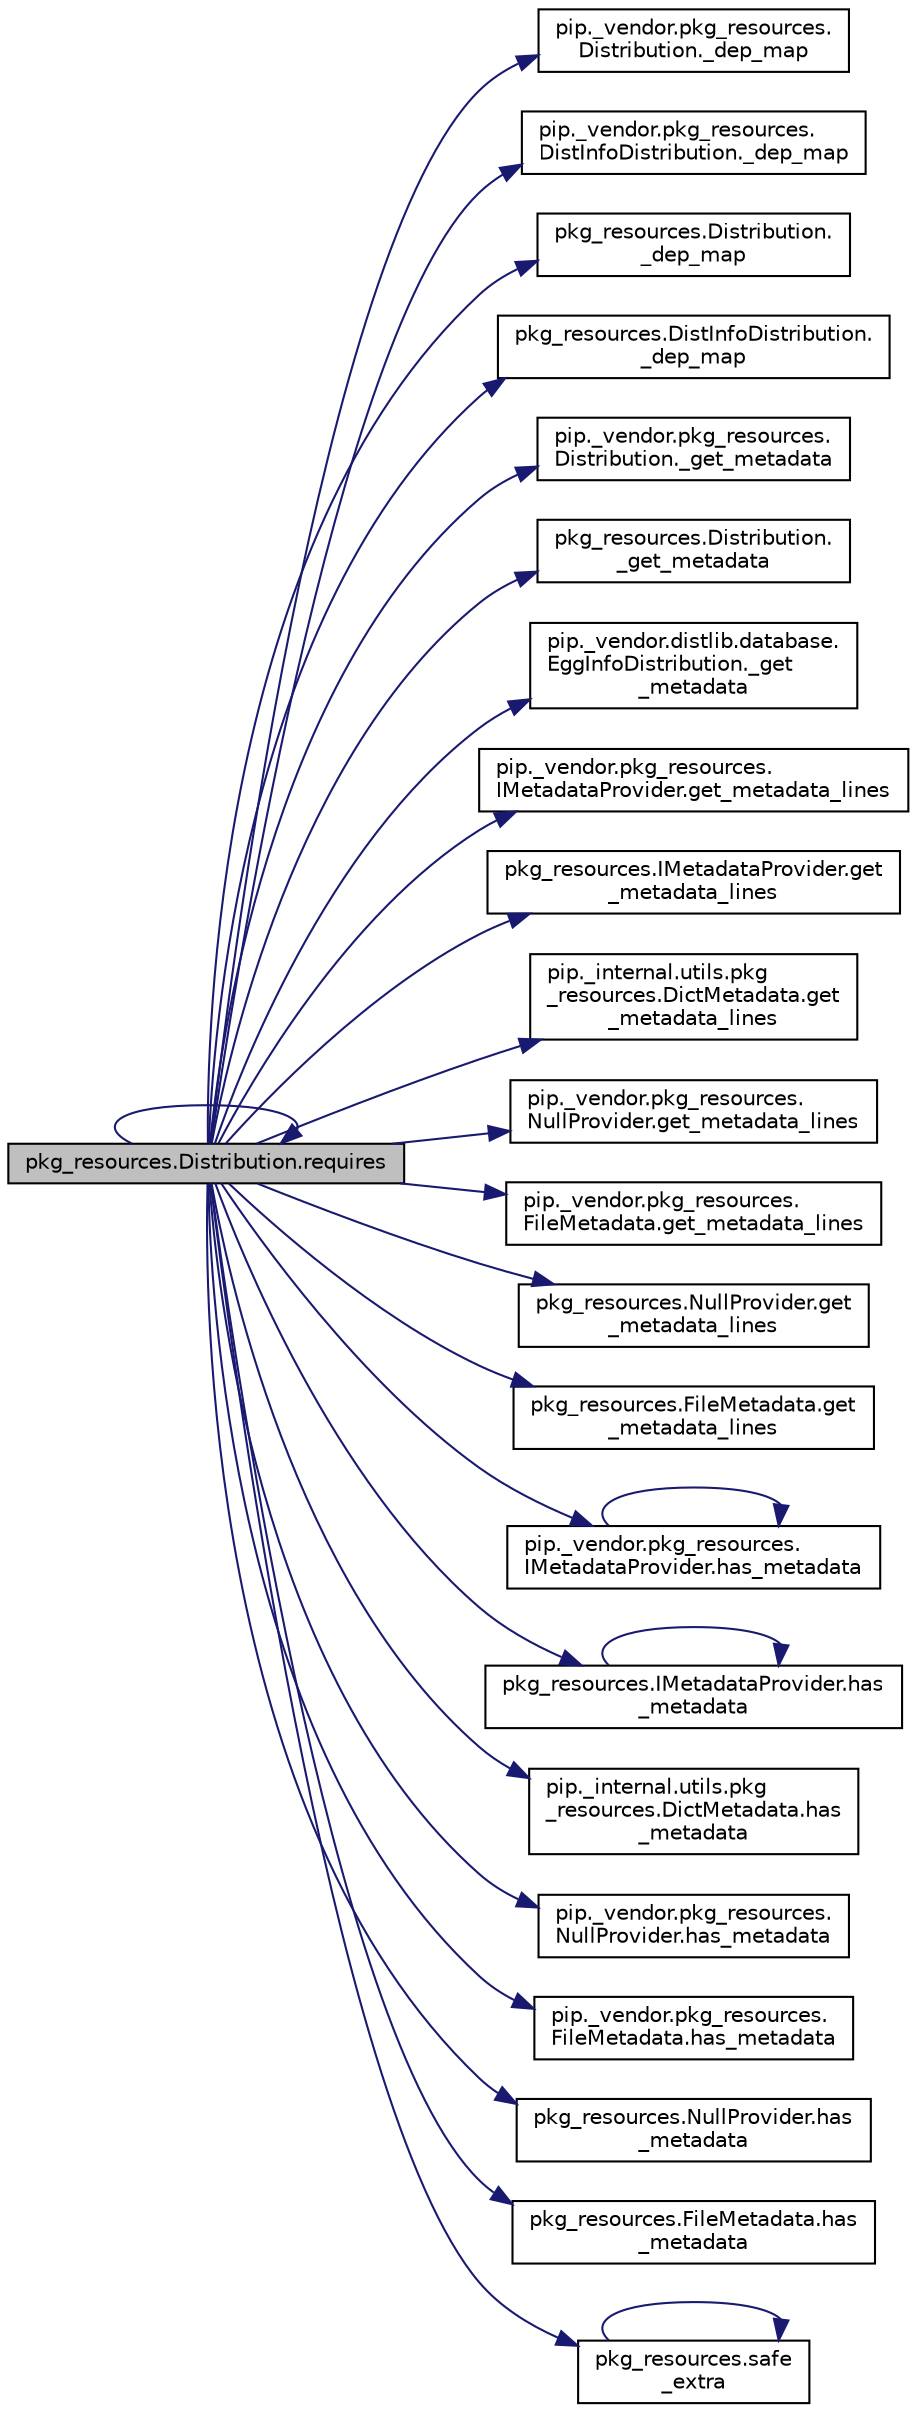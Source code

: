 digraph "pkg_resources.Distribution.requires"
{
 // LATEX_PDF_SIZE
  edge [fontname="Helvetica",fontsize="10",labelfontname="Helvetica",labelfontsize="10"];
  node [fontname="Helvetica",fontsize="10",shape=record];
  rankdir="LR";
  Node1 [label="pkg_resources.Distribution.requires",height=0.2,width=0.4,color="black", fillcolor="grey75", style="filled", fontcolor="black",tooltip=" "];
  Node1 -> Node2 [color="midnightblue",fontsize="10",style="solid",fontname="Helvetica"];
  Node2 [label="pip._vendor.pkg_resources.\lDistribution._dep_map",height=0.2,width=0.4,color="black", fillcolor="white", style="filled",URL="$d0/ddb/classpip_1_1__vendor_1_1pkg__resources_1_1_distribution.html#a80ccd236a4f3979b6471b1f0d75a39d9",tooltip=" "];
  Node1 -> Node3 [color="midnightblue",fontsize="10",style="solid",fontname="Helvetica"];
  Node3 [label="pip._vendor.pkg_resources.\lDistInfoDistribution._dep_map",height=0.2,width=0.4,color="black", fillcolor="white", style="filled",URL="$d0/d07/classpip_1_1__vendor_1_1pkg__resources_1_1_dist_info_distribution.html#a84a224517eea501e99f6f9ed2314bdf5",tooltip=" "];
  Node1 -> Node4 [color="midnightblue",fontsize="10",style="solid",fontname="Helvetica"];
  Node4 [label="pkg_resources.Distribution.\l_dep_map",height=0.2,width=0.4,color="black", fillcolor="white", style="filled",URL="$d8/d25/classpkg__resources_1_1_distribution.html#a065ba4977145406350803b80cf6b86bc",tooltip=" "];
  Node1 -> Node5 [color="midnightblue",fontsize="10",style="solid",fontname="Helvetica"];
  Node5 [label="pkg_resources.DistInfoDistribution.\l_dep_map",height=0.2,width=0.4,color="black", fillcolor="white", style="filled",URL="$d1/d06/classpkg__resources_1_1_dist_info_distribution.html#a7d119eb489885c825a8f39f6497df31f",tooltip=" "];
  Node1 -> Node6 [color="midnightblue",fontsize="10",style="solid",fontname="Helvetica"];
  Node6 [label="pip._vendor.pkg_resources.\lDistribution._get_metadata",height=0.2,width=0.4,color="black", fillcolor="white", style="filled",URL="$d0/ddb/classpip_1_1__vendor_1_1pkg__resources_1_1_distribution.html#afb412e48215aa26610c2b5e8a2f7dedf",tooltip=" "];
  Node1 -> Node7 [color="midnightblue",fontsize="10",style="solid",fontname="Helvetica"];
  Node7 [label="pkg_resources.Distribution.\l_get_metadata",height=0.2,width=0.4,color="black", fillcolor="white", style="filled",URL="$d8/d25/classpkg__resources_1_1_distribution.html#aef94e0673364008155aef7b4d2475601",tooltip=" "];
  Node1 -> Node8 [color="midnightblue",fontsize="10",style="solid",fontname="Helvetica"];
  Node8 [label="pip._vendor.distlib.database.\lEggInfoDistribution._get\l_metadata",height=0.2,width=0.4,color="black", fillcolor="white", style="filled",URL="$d7/d4f/classpip_1_1__vendor_1_1distlib_1_1database_1_1_egg_info_distribution.html#ae8dd9d5435eea9e26a2ed5242e9fafd0",tooltip=" "];
  Node1 -> Node9 [color="midnightblue",fontsize="10",style="solid",fontname="Helvetica"];
  Node9 [label="pip._vendor.pkg_resources.\lIMetadataProvider.get_metadata_lines",height=0.2,width=0.4,color="black", fillcolor="white", style="filled",URL="$dd/db4/classpip_1_1__vendor_1_1pkg__resources_1_1_i_metadata_provider.html#a2b8ae188c3af210fd6d0a1e38e78d59d",tooltip=" "];
  Node1 -> Node10 [color="midnightblue",fontsize="10",style="solid",fontname="Helvetica"];
  Node10 [label="pkg_resources.IMetadataProvider.get\l_metadata_lines",height=0.2,width=0.4,color="black", fillcolor="white", style="filled",URL="$dc/d79/classpkg__resources_1_1_i_metadata_provider.html#a54a382614fdde79c3dd5a0f1acfe6fe6",tooltip=" "];
  Node1 -> Node11 [color="midnightblue",fontsize="10",style="solid",fontname="Helvetica"];
  Node11 [label="pip._internal.utils.pkg\l_resources.DictMetadata.get\l_metadata_lines",height=0.2,width=0.4,color="black", fillcolor="white", style="filled",URL="$dd/d69/classpip_1_1__internal_1_1utils_1_1pkg__resources_1_1_dict_metadata.html#a6eeb861c7325f20d7b3338b7489daec0",tooltip=" "];
  Node1 -> Node12 [color="midnightblue",fontsize="10",style="solid",fontname="Helvetica"];
  Node12 [label="pip._vendor.pkg_resources.\lNullProvider.get_metadata_lines",height=0.2,width=0.4,color="black", fillcolor="white", style="filled",URL="$dd/dc4/classpip_1_1__vendor_1_1pkg__resources_1_1_null_provider.html#af9fe76eb0ebc5819cf0d2a2f3b8501af",tooltip=" "];
  Node1 -> Node13 [color="midnightblue",fontsize="10",style="solid",fontname="Helvetica"];
  Node13 [label="pip._vendor.pkg_resources.\lFileMetadata.get_metadata_lines",height=0.2,width=0.4,color="black", fillcolor="white", style="filled",URL="$d8/d2b/classpip_1_1__vendor_1_1pkg__resources_1_1_file_metadata.html#acfa8be19ceb50c3e43434e2cd3d14e3d",tooltip=" "];
  Node1 -> Node14 [color="midnightblue",fontsize="10",style="solid",fontname="Helvetica"];
  Node14 [label="pkg_resources.NullProvider.get\l_metadata_lines",height=0.2,width=0.4,color="black", fillcolor="white", style="filled",URL="$d3/da0/classpkg__resources_1_1_null_provider.html#a3ea4f5544efb05812dea1035eb5643a3",tooltip=" "];
  Node1 -> Node15 [color="midnightblue",fontsize="10",style="solid",fontname="Helvetica"];
  Node15 [label="pkg_resources.FileMetadata.get\l_metadata_lines",height=0.2,width=0.4,color="black", fillcolor="white", style="filled",URL="$dd/dda/classpkg__resources_1_1_file_metadata.html#a493e91a4a2a75d0b3600ad9f52a148cb",tooltip=" "];
  Node1 -> Node16 [color="midnightblue",fontsize="10",style="solid",fontname="Helvetica"];
  Node16 [label="pip._vendor.pkg_resources.\lIMetadataProvider.has_metadata",height=0.2,width=0.4,color="black", fillcolor="white", style="filled",URL="$dd/db4/classpip_1_1__vendor_1_1pkg__resources_1_1_i_metadata_provider.html#ac277b014eec87bcbd03b3952f77ff5fd",tooltip=" "];
  Node16 -> Node16 [color="midnightblue",fontsize="10",style="solid",fontname="Helvetica"];
  Node1 -> Node17 [color="midnightblue",fontsize="10",style="solid",fontname="Helvetica"];
  Node17 [label="pkg_resources.IMetadataProvider.has\l_metadata",height=0.2,width=0.4,color="black", fillcolor="white", style="filled",URL="$dc/d79/classpkg__resources_1_1_i_metadata_provider.html#a15fde1a73abacbfc3cadbcf48e046537",tooltip=" "];
  Node17 -> Node17 [color="midnightblue",fontsize="10",style="solid",fontname="Helvetica"];
  Node1 -> Node18 [color="midnightblue",fontsize="10",style="solid",fontname="Helvetica"];
  Node18 [label="pip._internal.utils.pkg\l_resources.DictMetadata.has\l_metadata",height=0.2,width=0.4,color="black", fillcolor="white", style="filled",URL="$dd/d69/classpip_1_1__internal_1_1utils_1_1pkg__resources_1_1_dict_metadata.html#a7af10f0f2a69c9e46d96e121dd5c36ea",tooltip=" "];
  Node1 -> Node19 [color="midnightblue",fontsize="10",style="solid",fontname="Helvetica"];
  Node19 [label="pip._vendor.pkg_resources.\lNullProvider.has_metadata",height=0.2,width=0.4,color="black", fillcolor="white", style="filled",URL="$dd/dc4/classpip_1_1__vendor_1_1pkg__resources_1_1_null_provider.html#afe892cd52c54d3947c58f2fb8dc8c911",tooltip=" "];
  Node1 -> Node20 [color="midnightblue",fontsize="10",style="solid",fontname="Helvetica"];
  Node20 [label="pip._vendor.pkg_resources.\lFileMetadata.has_metadata",height=0.2,width=0.4,color="black", fillcolor="white", style="filled",URL="$d8/d2b/classpip_1_1__vendor_1_1pkg__resources_1_1_file_metadata.html#a8e1bf0170ef96d65a71be9cd2953f4fc",tooltip=" "];
  Node1 -> Node21 [color="midnightblue",fontsize="10",style="solid",fontname="Helvetica"];
  Node21 [label="pkg_resources.NullProvider.has\l_metadata",height=0.2,width=0.4,color="black", fillcolor="white", style="filled",URL="$d3/da0/classpkg__resources_1_1_null_provider.html#a670947a5ce4a05cbae651365c5294bbc",tooltip=" "];
  Node1 -> Node22 [color="midnightblue",fontsize="10",style="solid",fontname="Helvetica"];
  Node22 [label="pkg_resources.FileMetadata.has\l_metadata",height=0.2,width=0.4,color="black", fillcolor="white", style="filled",URL="$dd/dda/classpkg__resources_1_1_file_metadata.html#a369b72f554a1c35205959814237cb06d",tooltip=" "];
  Node1 -> Node1 [color="midnightblue",fontsize="10",style="solid",fontname="Helvetica"];
  Node1 -> Node23 [color="midnightblue",fontsize="10",style="solid",fontname="Helvetica"];
  Node23 [label="pkg_resources.safe\l_extra",height=0.2,width=0.4,color="black", fillcolor="white", style="filled",URL="$d0/de1/namespacepkg__resources.html#a60b77b0c5890f9f0087fe9b6055f138f",tooltip=" "];
  Node23 -> Node23 [color="midnightblue",fontsize="10",style="solid",fontname="Helvetica"];
}
